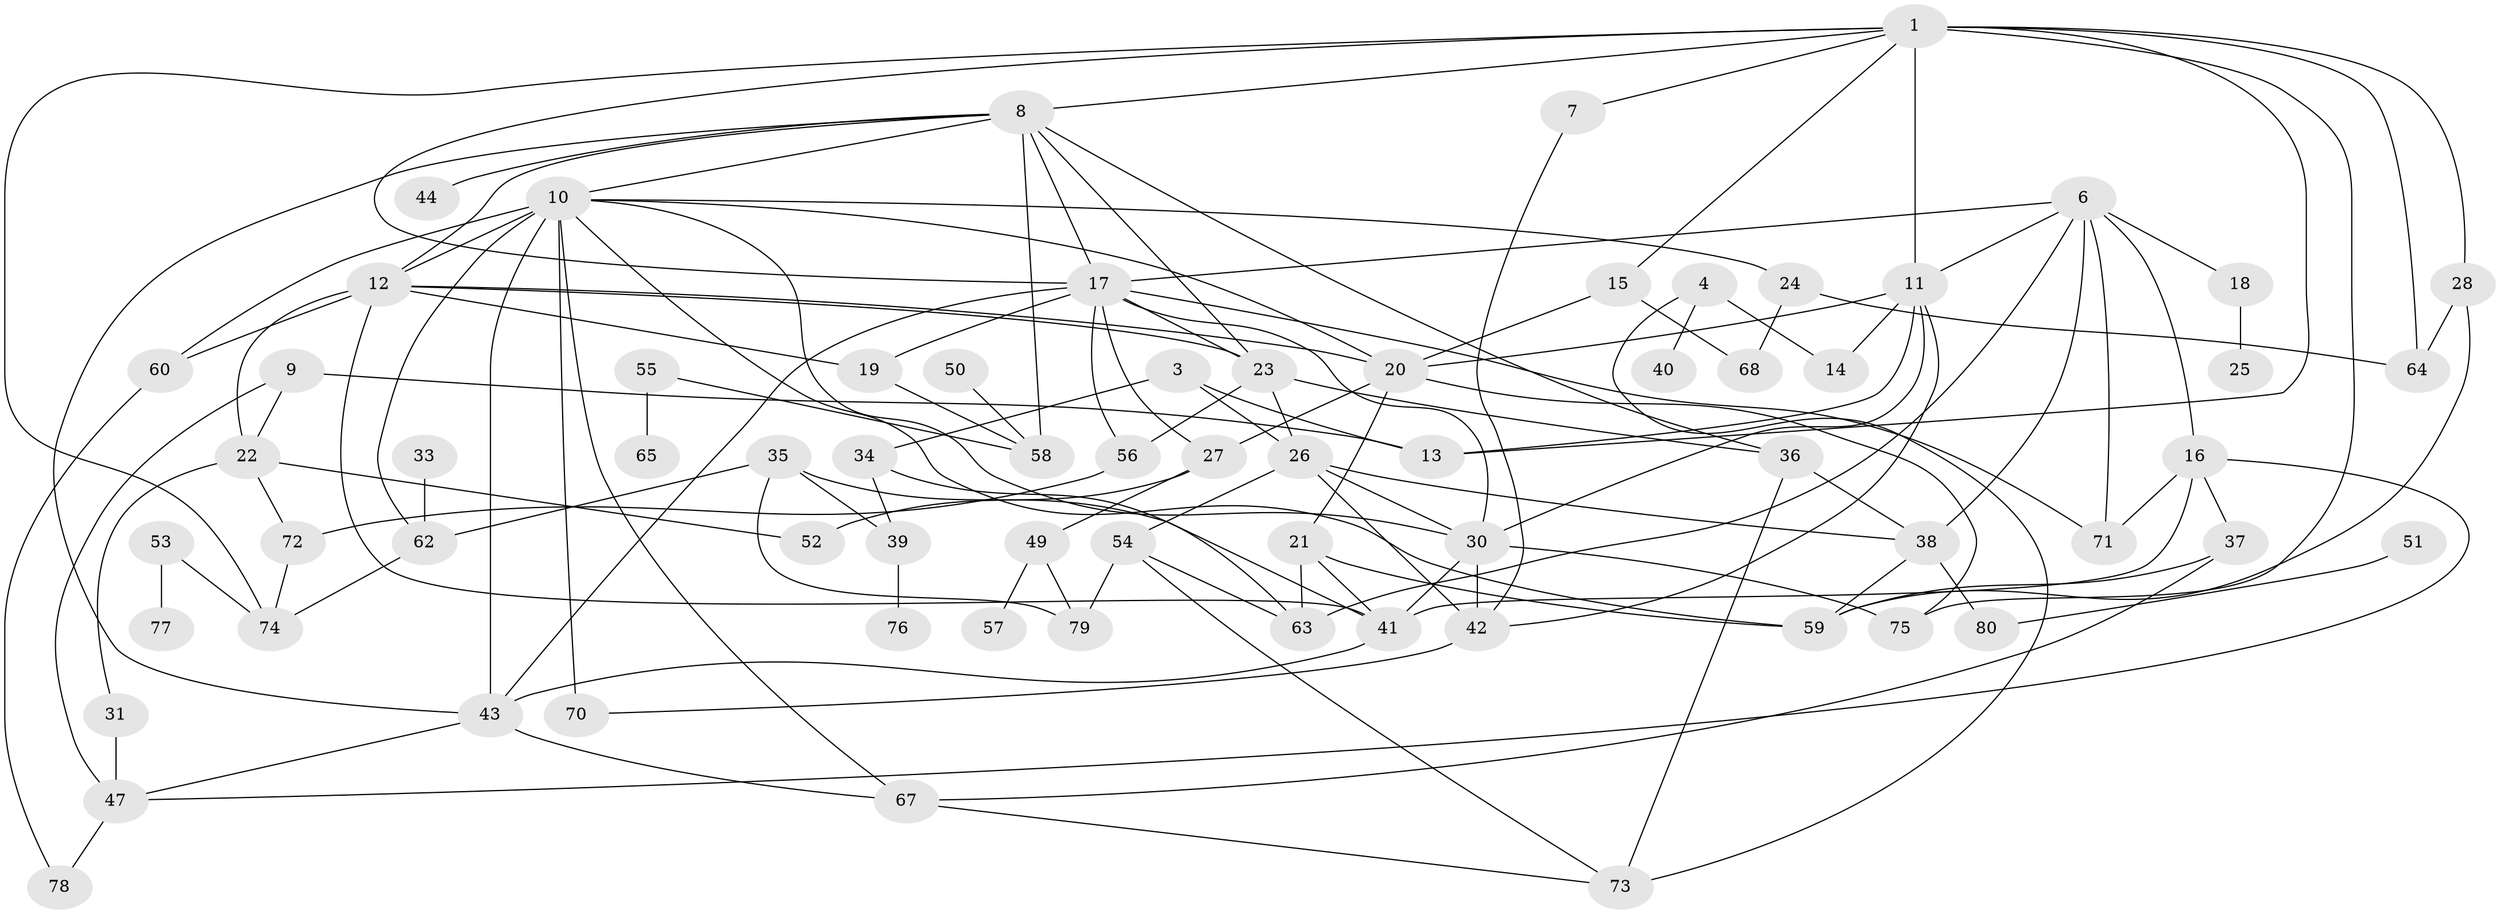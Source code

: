 // original degree distribution, {4: 0.21212121212121213, 0: 0.06818181818181818, 2: 0.21212121212121213, 3: 0.2196969696969697, 6: 0.030303030303030304, 5: 0.08333333333333333, 1: 0.14393939393939395, 7: 0.015151515151515152, 9: 0.007575757575757576, 8: 0.007575757575757576}
// Generated by graph-tools (version 1.1) at 2025/47/03/04/25 22:47:59]
// undirected, 70 vertices, 132 edges
graph export_dot {
  node [color=gray90,style=filled];
  1;
  3;
  4;
  6;
  7;
  8;
  9;
  10;
  11;
  12;
  13;
  14;
  15;
  16;
  17;
  18;
  19;
  20;
  21;
  22;
  23;
  24;
  25;
  26;
  27;
  28;
  30;
  31;
  33;
  34;
  35;
  36;
  37;
  38;
  39;
  40;
  41;
  42;
  43;
  44;
  47;
  49;
  50;
  51;
  52;
  53;
  54;
  55;
  56;
  57;
  58;
  59;
  60;
  62;
  63;
  64;
  65;
  67;
  68;
  70;
  71;
  72;
  73;
  74;
  75;
  76;
  77;
  78;
  79;
  80;
  1 -- 7 [weight=1.0];
  1 -- 8 [weight=1.0];
  1 -- 11 [weight=2.0];
  1 -- 13 [weight=1.0];
  1 -- 15 [weight=1.0];
  1 -- 17 [weight=1.0];
  1 -- 28 [weight=1.0];
  1 -- 64 [weight=1.0];
  1 -- 74 [weight=1.0];
  1 -- 75 [weight=1.0];
  3 -- 13 [weight=1.0];
  3 -- 26 [weight=1.0];
  3 -- 34 [weight=1.0];
  4 -- 14 [weight=1.0];
  4 -- 40 [weight=1.0];
  4 -- 73 [weight=1.0];
  6 -- 11 [weight=1.0];
  6 -- 16 [weight=1.0];
  6 -- 17 [weight=1.0];
  6 -- 18 [weight=1.0];
  6 -- 38 [weight=1.0];
  6 -- 63 [weight=1.0];
  6 -- 71 [weight=1.0];
  7 -- 42 [weight=1.0];
  8 -- 10 [weight=1.0];
  8 -- 12 [weight=1.0];
  8 -- 17 [weight=1.0];
  8 -- 23 [weight=1.0];
  8 -- 36 [weight=1.0];
  8 -- 43 [weight=1.0];
  8 -- 44 [weight=1.0];
  8 -- 58 [weight=1.0];
  9 -- 13 [weight=1.0];
  9 -- 22 [weight=1.0];
  9 -- 47 [weight=1.0];
  10 -- 12 [weight=1.0];
  10 -- 20 [weight=1.0];
  10 -- 24 [weight=1.0];
  10 -- 30 [weight=1.0];
  10 -- 43 [weight=2.0];
  10 -- 59 [weight=1.0];
  10 -- 60 [weight=2.0];
  10 -- 62 [weight=1.0];
  10 -- 67 [weight=1.0];
  10 -- 70 [weight=1.0];
  11 -- 13 [weight=1.0];
  11 -- 14 [weight=1.0];
  11 -- 20 [weight=1.0];
  11 -- 30 [weight=2.0];
  11 -- 42 [weight=1.0];
  12 -- 19 [weight=1.0];
  12 -- 20 [weight=1.0];
  12 -- 22 [weight=1.0];
  12 -- 23 [weight=3.0];
  12 -- 41 [weight=1.0];
  12 -- 60 [weight=1.0];
  15 -- 20 [weight=1.0];
  15 -- 68 [weight=1.0];
  16 -- 37 [weight=1.0];
  16 -- 41 [weight=2.0];
  16 -- 47 [weight=1.0];
  16 -- 71 [weight=1.0];
  17 -- 19 [weight=1.0];
  17 -- 23 [weight=1.0];
  17 -- 27 [weight=1.0];
  17 -- 30 [weight=1.0];
  17 -- 43 [weight=1.0];
  17 -- 56 [weight=1.0];
  17 -- 71 [weight=1.0];
  18 -- 25 [weight=1.0];
  19 -- 58 [weight=1.0];
  20 -- 21 [weight=1.0];
  20 -- 27 [weight=1.0];
  20 -- 75 [weight=1.0];
  21 -- 41 [weight=1.0];
  21 -- 59 [weight=1.0];
  21 -- 63 [weight=1.0];
  22 -- 31 [weight=1.0];
  22 -- 52 [weight=1.0];
  22 -- 72 [weight=1.0];
  23 -- 26 [weight=1.0];
  23 -- 36 [weight=1.0];
  23 -- 56 [weight=1.0];
  24 -- 64 [weight=1.0];
  24 -- 68 [weight=1.0];
  26 -- 30 [weight=3.0];
  26 -- 38 [weight=1.0];
  26 -- 42 [weight=1.0];
  26 -- 54 [weight=1.0];
  27 -- 49 [weight=1.0];
  27 -- 52 [weight=1.0];
  28 -- 59 [weight=1.0];
  28 -- 64 [weight=1.0];
  30 -- 41 [weight=2.0];
  30 -- 42 [weight=1.0];
  30 -- 75 [weight=1.0];
  31 -- 47 [weight=1.0];
  33 -- 62 [weight=1.0];
  34 -- 39 [weight=1.0];
  34 -- 63 [weight=1.0];
  35 -- 39 [weight=1.0];
  35 -- 41 [weight=1.0];
  35 -- 62 [weight=1.0];
  35 -- 79 [weight=1.0];
  36 -- 38 [weight=1.0];
  36 -- 73 [weight=1.0];
  37 -- 59 [weight=1.0];
  37 -- 67 [weight=1.0];
  38 -- 59 [weight=1.0];
  38 -- 80 [weight=1.0];
  39 -- 76 [weight=1.0];
  41 -- 43 [weight=2.0];
  42 -- 70 [weight=1.0];
  43 -- 47 [weight=1.0];
  43 -- 67 [weight=1.0];
  47 -- 78 [weight=1.0];
  49 -- 57 [weight=1.0];
  49 -- 79 [weight=1.0];
  50 -- 58 [weight=1.0];
  51 -- 80 [weight=1.0];
  53 -- 74 [weight=1.0];
  53 -- 77 [weight=1.0];
  54 -- 63 [weight=1.0];
  54 -- 73 [weight=1.0];
  54 -- 79 [weight=1.0];
  55 -- 58 [weight=1.0];
  55 -- 65 [weight=1.0];
  56 -- 72 [weight=1.0];
  60 -- 78 [weight=1.0];
  62 -- 74 [weight=1.0];
  67 -- 73 [weight=1.0];
  72 -- 74 [weight=1.0];
}

